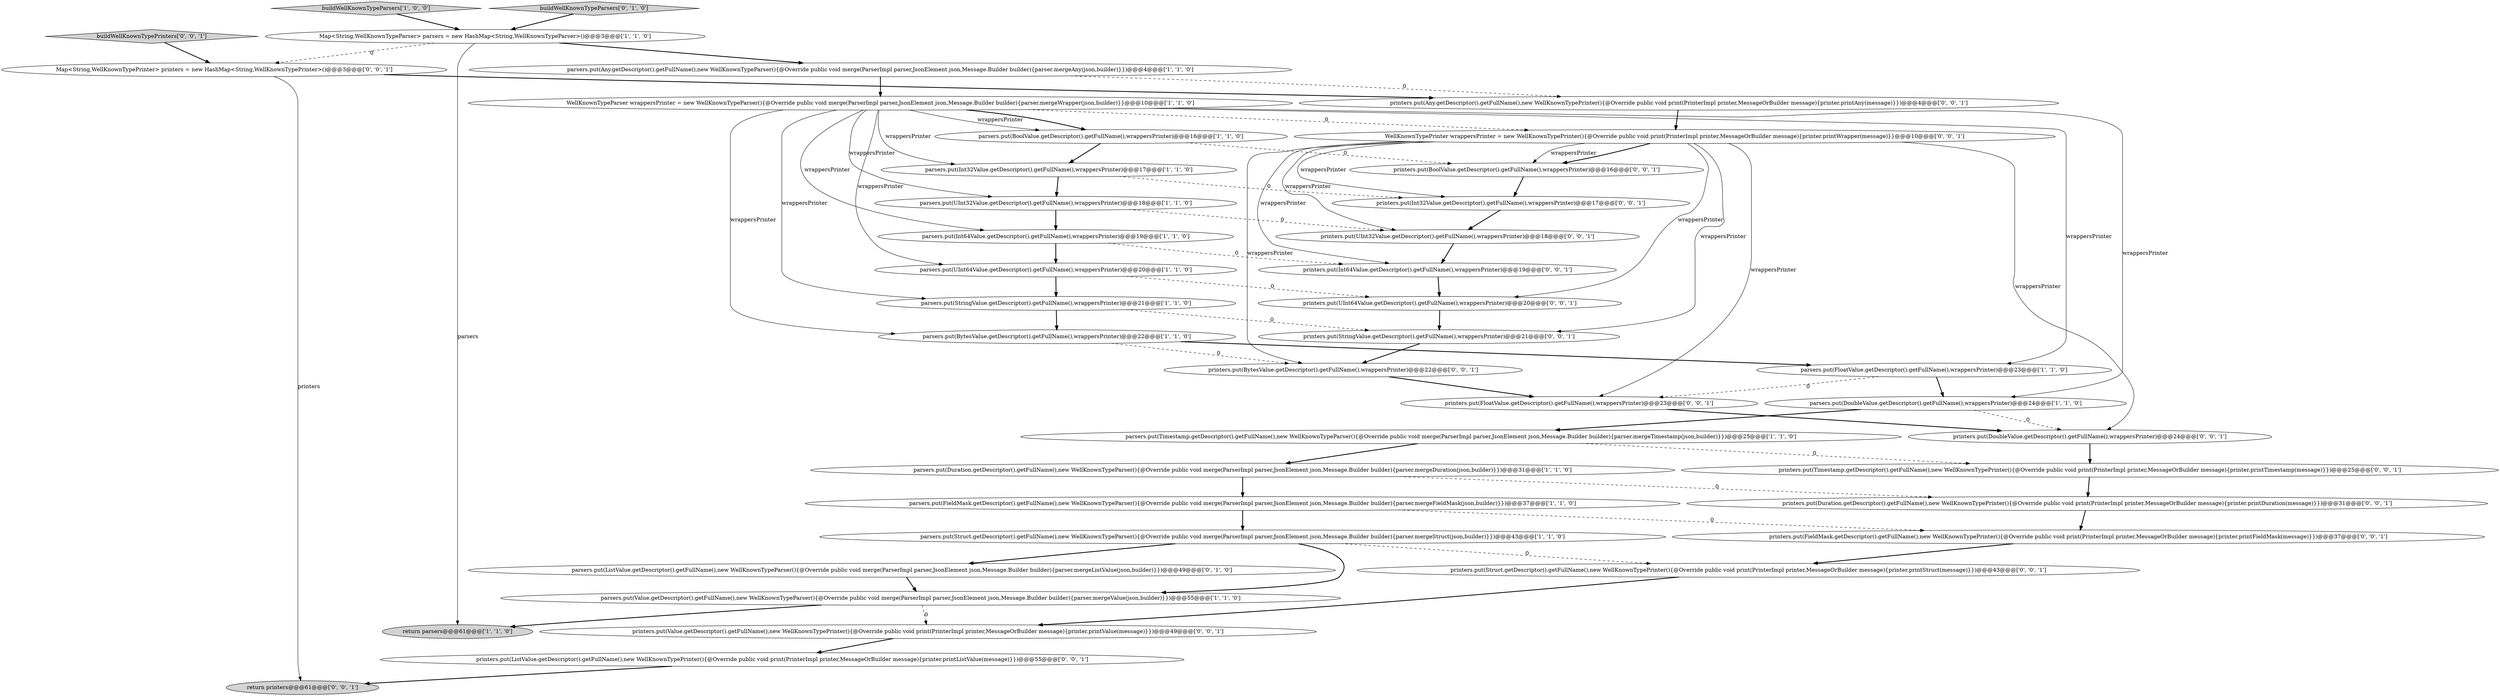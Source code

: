 digraph {
7 [style = filled, label = "parsers.put(UInt32Value.getDescriptor().getFullName(),wrappersPrinter)@@@18@@@['1', '1', '0']", fillcolor = white, shape = ellipse image = "AAA0AAABBB1BBB"];
17 [style = filled, label = "return parsers@@@61@@@['1', '1', '0']", fillcolor = lightgray, shape = ellipse image = "AAA0AAABBB1BBB"];
28 [style = filled, label = "printers.put(FloatValue.getDescriptor().getFullName(),wrappersPrinter)@@@23@@@['0', '0', '1']", fillcolor = white, shape = ellipse image = "AAA0AAABBB3BBB"];
0 [style = filled, label = "parsers.put(Int64Value.getDescriptor().getFullName(),wrappersPrinter)@@@19@@@['1', '1', '0']", fillcolor = white, shape = ellipse image = "AAA0AAABBB1BBB"];
23 [style = filled, label = "printers.put(Int32Value.getDescriptor().getFullName(),wrappersPrinter)@@@17@@@['0', '0', '1']", fillcolor = white, shape = ellipse image = "AAA0AAABBB3BBB"];
22 [style = filled, label = "WellKnownTypePrinter wrappersPrinter = new WellKnownTypePrinter(){@Override public void print(PrinterImpl printer,MessageOrBuilder message){printer.printWrapper(message)}}@@@10@@@['0', '0', '1']", fillcolor = white, shape = ellipse image = "AAA0AAABBB3BBB"];
8 [style = filled, label = "parsers.put(Value.getDescriptor().getFullName(),new WellKnownTypeParser(){@Override public void merge(ParserImpl parser,JsonElement json,Message.Builder builder){parser.mergeValue(json,builder)}})@@@55@@@['1', '1', '0']", fillcolor = white, shape = ellipse image = "AAA0AAABBB1BBB"];
24 [style = filled, label = "buildWellKnownTypePrinters['0', '0', '1']", fillcolor = lightgray, shape = diamond image = "AAA0AAABBB3BBB"];
25 [style = filled, label = "printers.put(FieldMask.getDescriptor().getFullName(),new WellKnownTypePrinter(){@Override public void print(PrinterImpl printer,MessageOrBuilder message){printer.printFieldMask(message)}})@@@37@@@['0', '0', '1']", fillcolor = white, shape = ellipse image = "AAA0AAABBB3BBB"];
5 [style = filled, label = "parsers.put(DoubleValue.getDescriptor().getFullName(),wrappersPrinter)@@@24@@@['1', '1', '0']", fillcolor = white, shape = ellipse image = "AAA0AAABBB1BBB"];
13 [style = filled, label = "parsers.put(BytesValue.getDescriptor().getFullName(),wrappersPrinter)@@@22@@@['1', '1', '0']", fillcolor = white, shape = ellipse image = "AAA0AAABBB1BBB"];
32 [style = filled, label = "printers.put(UInt64Value.getDescriptor().getFullName(),wrappersPrinter)@@@20@@@['0', '0', '1']", fillcolor = white, shape = ellipse image = "AAA0AAABBB3BBB"];
2 [style = filled, label = "WellKnownTypeParser wrappersPrinter = new WellKnownTypeParser(){@Override public void merge(ParserImpl parser,JsonElement json,Message.Builder builder){parser.mergeWrapper(json,builder)}}@@@10@@@['1', '1', '0']", fillcolor = white, shape = ellipse image = "AAA0AAABBB1BBB"];
12 [style = filled, label = "parsers.put(Int32Value.getDescriptor().getFullName(),wrappersPrinter)@@@17@@@['1', '1', '0']", fillcolor = white, shape = ellipse image = "AAA0AAABBB1BBB"];
31 [style = filled, label = "printers.put(BoolValue.getDescriptor().getFullName(),wrappersPrinter)@@@16@@@['0', '0', '1']", fillcolor = white, shape = ellipse image = "AAA0AAABBB3BBB"];
18 [style = filled, label = "Map<String,WellKnownTypeParser> parsers = new HashMap<String,WellKnownTypeParser>()@@@3@@@['1', '1', '0']", fillcolor = white, shape = ellipse image = "AAA0AAABBB1BBB"];
10 [style = filled, label = "parsers.put(FieldMask.getDescriptor().getFullName(),new WellKnownTypeParser(){@Override public void merge(ParserImpl parser,JsonElement json,Message.Builder builder){parser.mergeFieldMask(json,builder)}})@@@37@@@['1', '1', '0']", fillcolor = white, shape = ellipse image = "AAA0AAABBB1BBB"];
14 [style = filled, label = "parsers.put(Timestamp.getDescriptor().getFullName(),new WellKnownTypeParser(){@Override public void merge(ParserImpl parser,JsonElement json,Message.Builder builder){parser.mergeTimestamp(json,builder)}})@@@25@@@['1', '1', '0']", fillcolor = white, shape = ellipse image = "AAA0AAABBB1BBB"];
34 [style = filled, label = "printers.put(BytesValue.getDescriptor().getFullName(),wrappersPrinter)@@@22@@@['0', '0', '1']", fillcolor = white, shape = ellipse image = "AAA0AAABBB3BBB"];
29 [style = filled, label = "printers.put(ListValue.getDescriptor().getFullName(),new WellKnownTypePrinter(){@Override public void print(PrinterImpl printer,MessageOrBuilder message){printer.printListValue(message)}})@@@55@@@['0', '0', '1']", fillcolor = white, shape = ellipse image = "AAA0AAABBB3BBB"];
20 [style = filled, label = "parsers.put(ListValue.getDescriptor().getFullName(),new WellKnownTypeParser(){@Override public void merge(ParserImpl parser,JsonElement json,Message.Builder builder){parser.mergeListValue(json,builder)}})@@@49@@@['0', '1', '0']", fillcolor = white, shape = ellipse image = "AAA1AAABBB2BBB"];
4 [style = filled, label = "buildWellKnownTypeParsers['1', '0', '0']", fillcolor = lightgray, shape = diamond image = "AAA0AAABBB1BBB"];
21 [style = filled, label = "printers.put(Value.getDescriptor().getFullName(),new WellKnownTypePrinter(){@Override public void print(PrinterImpl printer,MessageOrBuilder message){printer.printValue(message)}})@@@49@@@['0', '0', '1']", fillcolor = white, shape = ellipse image = "AAA0AAABBB3BBB"];
33 [style = filled, label = "printers.put(Struct.getDescriptor().getFullName(),new WellKnownTypePrinter(){@Override public void print(PrinterImpl printer,MessageOrBuilder message){printer.printStruct(message)}})@@@43@@@['0', '0', '1']", fillcolor = white, shape = ellipse image = "AAA0AAABBB3BBB"];
9 [style = filled, label = "parsers.put(BoolValue.getDescriptor().getFullName(),wrappersPrinter)@@@16@@@['1', '1', '0']", fillcolor = white, shape = ellipse image = "AAA0AAABBB1BBB"];
30 [style = filled, label = "return printers@@@61@@@['0', '0', '1']", fillcolor = lightgray, shape = ellipse image = "AAA0AAABBB3BBB"];
16 [style = filled, label = "parsers.put(StringValue.getDescriptor().getFullName(),wrappersPrinter)@@@21@@@['1', '1', '0']", fillcolor = white, shape = ellipse image = "AAA0AAABBB1BBB"];
26 [style = filled, label = "Map<String,WellKnownTypePrinter> printers = new HashMap<String,WellKnownTypePrinter>()@@@3@@@['0', '0', '1']", fillcolor = white, shape = ellipse image = "AAA0AAABBB3BBB"];
37 [style = filled, label = "printers.put(Int64Value.getDescriptor().getFullName(),wrappersPrinter)@@@19@@@['0', '0', '1']", fillcolor = white, shape = ellipse image = "AAA0AAABBB3BBB"];
36 [style = filled, label = "printers.put(Duration.getDescriptor().getFullName(),new WellKnownTypePrinter(){@Override public void print(PrinterImpl printer,MessageOrBuilder message){printer.printDuration(message)}})@@@31@@@['0', '0', '1']", fillcolor = white, shape = ellipse image = "AAA0AAABBB3BBB"];
3 [style = filled, label = "parsers.put(Duration.getDescriptor().getFullName(),new WellKnownTypeParser(){@Override public void merge(ParserImpl parser,JsonElement json,Message.Builder builder){parser.mergeDuration(json,builder)}})@@@31@@@['1', '1', '0']", fillcolor = white, shape = ellipse image = "AAA0AAABBB1BBB"];
19 [style = filled, label = "buildWellKnownTypeParsers['0', '1', '0']", fillcolor = lightgray, shape = diamond image = "AAA0AAABBB2BBB"];
39 [style = filled, label = "printers.put(Any.getDescriptor().getFullName(),new WellKnownTypePrinter(){@Override public void print(PrinterImpl printer,MessageOrBuilder message){printer.printAny(message)}})@@@4@@@['0', '0', '1']", fillcolor = white, shape = ellipse image = "AAA0AAABBB3BBB"];
35 [style = filled, label = "printers.put(StringValue.getDescriptor().getFullName(),wrappersPrinter)@@@21@@@['0', '0', '1']", fillcolor = white, shape = ellipse image = "AAA0AAABBB3BBB"];
1 [style = filled, label = "parsers.put(UInt64Value.getDescriptor().getFullName(),wrappersPrinter)@@@20@@@['1', '1', '0']", fillcolor = white, shape = ellipse image = "AAA0AAABBB1BBB"];
27 [style = filled, label = "printers.put(Timestamp.getDescriptor().getFullName(),new WellKnownTypePrinter(){@Override public void print(PrinterImpl printer,MessageOrBuilder message){printer.printTimestamp(message)}})@@@25@@@['0', '0', '1']", fillcolor = white, shape = ellipse image = "AAA0AAABBB3BBB"];
38 [style = filled, label = "printers.put(UInt32Value.getDescriptor().getFullName(),wrappersPrinter)@@@18@@@['0', '0', '1']", fillcolor = white, shape = ellipse image = "AAA0AAABBB3BBB"];
11 [style = filled, label = "parsers.put(Struct.getDescriptor().getFullName(),new WellKnownTypeParser(){@Override public void merge(ParserImpl parser,JsonElement json,Message.Builder builder){parser.mergeStruct(json,builder)}})@@@43@@@['1', '1', '0']", fillcolor = white, shape = ellipse image = "AAA0AAABBB1BBB"];
15 [style = filled, label = "parsers.put(FloatValue.getDescriptor().getFullName(),wrappersPrinter)@@@23@@@['1', '1', '0']", fillcolor = white, shape = ellipse image = "AAA0AAABBB1BBB"];
6 [style = filled, label = "parsers.put(Any.getDescriptor().getFullName(),new WellKnownTypeParser(){@Override public void merge(ParserImpl parser,JsonElement json,Message.Builder builder){parser.mergeAny(json,builder)}})@@@4@@@['1', '1', '0']", fillcolor = white, shape = ellipse image = "AAA0AAABBB1BBB"];
40 [style = filled, label = "printers.put(DoubleValue.getDescriptor().getFullName(),wrappersPrinter)@@@24@@@['0', '0', '1']", fillcolor = white, shape = ellipse image = "AAA0AAABBB3BBB"];
29->30 [style = bold, label=""];
2->9 [style = solid, label="wrappersPrinter"];
12->7 [style = bold, label=""];
5->14 [style = bold, label=""];
3->10 [style = bold, label=""];
2->5 [style = solid, label="wrappersPrinter"];
26->30 [style = solid, label="printers"];
13->15 [style = bold, label=""];
2->22 [style = dashed, label="0"];
14->27 [style = dashed, label="0"];
2->1 [style = solid, label="wrappersPrinter"];
3->36 [style = dashed, label="0"];
11->20 [style = bold, label=""];
14->3 [style = bold, label=""];
22->37 [style = solid, label="wrappersPrinter"];
1->32 [style = dashed, label="0"];
34->28 [style = bold, label=""];
2->15 [style = solid, label="wrappersPrinter"];
12->23 [style = dashed, label="0"];
18->17 [style = solid, label="parsers"];
15->28 [style = dashed, label="0"];
10->25 [style = dashed, label="0"];
22->34 [style = solid, label="wrappersPrinter"];
0->37 [style = dashed, label="0"];
22->40 [style = solid, label="wrappersPrinter"];
2->12 [style = solid, label="wrappersPrinter"];
9->31 [style = dashed, label="0"];
38->37 [style = bold, label=""];
11->33 [style = dashed, label="0"];
20->8 [style = bold, label=""];
25->33 [style = bold, label=""];
10->11 [style = bold, label=""];
2->16 [style = solid, label="wrappersPrinter"];
22->31 [style = bold, label=""];
37->32 [style = bold, label=""];
8->17 [style = bold, label=""];
16->13 [style = bold, label=""];
5->40 [style = dashed, label="0"];
40->27 [style = bold, label=""];
0->1 [style = bold, label=""];
21->29 [style = bold, label=""];
22->28 [style = solid, label="wrappersPrinter"];
6->2 [style = bold, label=""];
22->32 [style = solid, label="wrappersPrinter"];
8->21 [style = dashed, label="0"];
33->21 [style = bold, label=""];
2->9 [style = bold, label=""];
27->36 [style = bold, label=""];
2->7 [style = solid, label="wrappersPrinter"];
32->35 [style = bold, label=""];
6->39 [style = dashed, label="0"];
9->12 [style = bold, label=""];
22->23 [style = solid, label="wrappersPrinter"];
7->38 [style = dashed, label="0"];
11->8 [style = bold, label=""];
2->13 [style = solid, label="wrappersPrinter"];
7->0 [style = bold, label=""];
2->0 [style = solid, label="wrappersPrinter"];
15->5 [style = bold, label=""];
23->38 [style = bold, label=""];
22->31 [style = solid, label="wrappersPrinter"];
18->26 [style = dashed, label="0"];
39->22 [style = bold, label=""];
28->40 [style = bold, label=""];
13->34 [style = dashed, label="0"];
1->16 [style = bold, label=""];
26->39 [style = bold, label=""];
35->34 [style = bold, label=""];
22->38 [style = solid, label="wrappersPrinter"];
19->18 [style = bold, label=""];
24->26 [style = bold, label=""];
22->35 [style = solid, label="wrappersPrinter"];
16->35 [style = dashed, label="0"];
18->6 [style = bold, label=""];
31->23 [style = bold, label=""];
4->18 [style = bold, label=""];
36->25 [style = bold, label=""];
}

